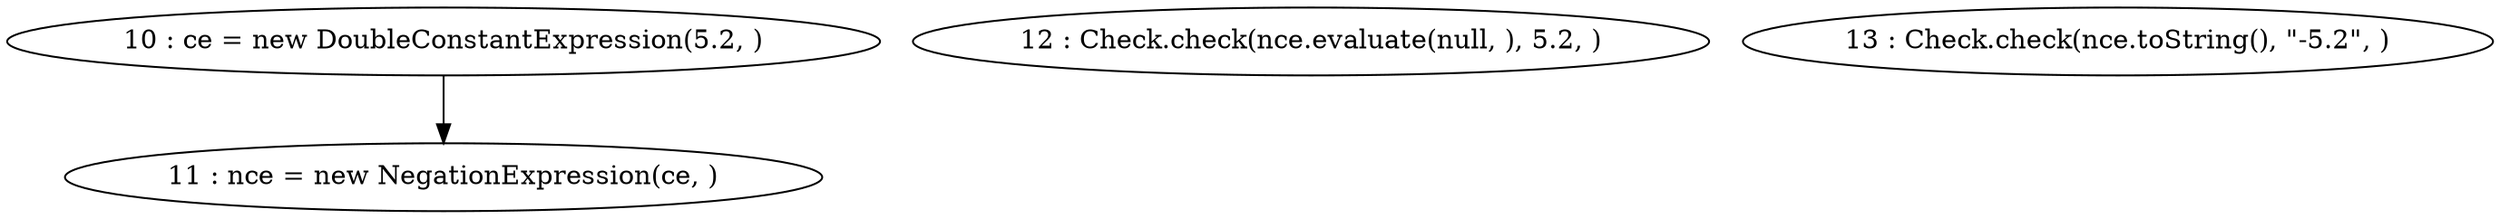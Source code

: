 digraph G {
"10 : ce = new DoubleConstantExpression(5.2, )"
"10 : ce = new DoubleConstantExpression(5.2, )" -> "11 : nce = new NegationExpression(ce, )"
"11 : nce = new NegationExpression(ce, )"
"12 : Check.check(nce.evaluate(null, ), 5.2, )"
"13 : Check.check(nce.toString(), \"-5.2\", )"
}